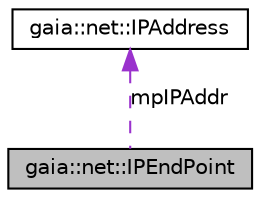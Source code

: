 digraph G
{
  edge [fontname="Helvetica",fontsize="10",labelfontname="Helvetica",labelfontsize="10"];
  node [fontname="Helvetica",fontsize="10",shape=record];
  Node1 [label="gaia::net::IPEndPoint",height=0.2,width=0.4,color="black", fillcolor="grey75", style="filled" fontcolor="black"];
  Node2 -> Node1 [dir=back,color="darkorchid3",fontsize="10",style="dashed",label="mpIPAddr",fontname="Helvetica"];
  Node2 [label="gaia::net::IPAddress",height=0.2,width=0.4,color="black", fillcolor="white", style="filled",URL="$df/d81/classgaia_1_1net_1_1_i_p_address.html",tooltip="IPAddress holds address of generic IP model."];
}
